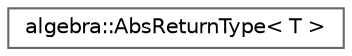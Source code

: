 digraph "Graphical Class Hierarchy"
{
 // LATEX_PDF_SIZE
  bgcolor="transparent";
  edge [fontname=Helvetica,fontsize=10,labelfontname=Helvetica,labelfontsize=10];
  node [fontname=Helvetica,fontsize=10,shape=box,height=0.2,width=0.4];
  rankdir="LR";
  Node0 [id="Node000000",label="algebra::AbsReturnType\< T \>",height=0.2,width=0.4,color="grey40", fillcolor="white", style="filled",URL="$structalgebra_1_1AbsReturnType.html",tooltip="return type of the absolute value"];
}
